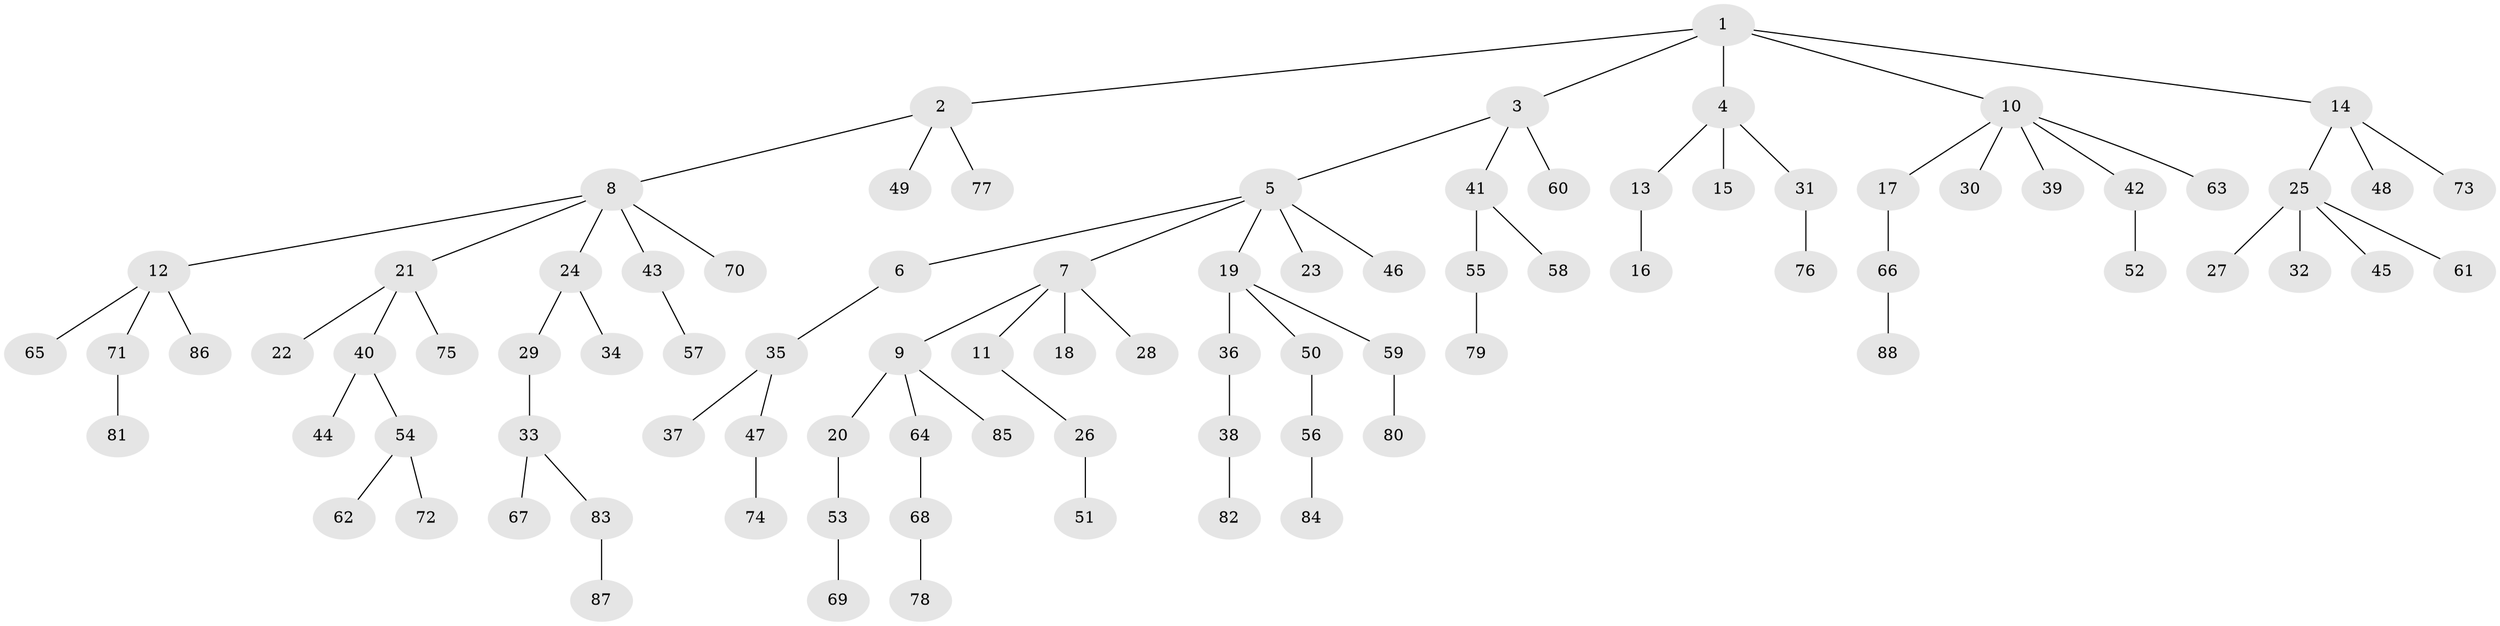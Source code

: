 // coarse degree distribution, {5: 0.07407407407407407, 3: 0.12962962962962962, 1: 0.5, 2: 0.24074074074074073, 4: 0.05555555555555555}
// Generated by graph-tools (version 1.1) at 2025/37/03/04/25 23:37:17]
// undirected, 88 vertices, 87 edges
graph export_dot {
  node [color=gray90,style=filled];
  1;
  2;
  3;
  4;
  5;
  6;
  7;
  8;
  9;
  10;
  11;
  12;
  13;
  14;
  15;
  16;
  17;
  18;
  19;
  20;
  21;
  22;
  23;
  24;
  25;
  26;
  27;
  28;
  29;
  30;
  31;
  32;
  33;
  34;
  35;
  36;
  37;
  38;
  39;
  40;
  41;
  42;
  43;
  44;
  45;
  46;
  47;
  48;
  49;
  50;
  51;
  52;
  53;
  54;
  55;
  56;
  57;
  58;
  59;
  60;
  61;
  62;
  63;
  64;
  65;
  66;
  67;
  68;
  69;
  70;
  71;
  72;
  73;
  74;
  75;
  76;
  77;
  78;
  79;
  80;
  81;
  82;
  83;
  84;
  85;
  86;
  87;
  88;
  1 -- 2;
  1 -- 3;
  1 -- 4;
  1 -- 10;
  1 -- 14;
  2 -- 8;
  2 -- 49;
  2 -- 77;
  3 -- 5;
  3 -- 41;
  3 -- 60;
  4 -- 13;
  4 -- 15;
  4 -- 31;
  5 -- 6;
  5 -- 7;
  5 -- 19;
  5 -- 23;
  5 -- 46;
  6 -- 35;
  7 -- 9;
  7 -- 11;
  7 -- 18;
  7 -- 28;
  8 -- 12;
  8 -- 21;
  8 -- 24;
  8 -- 43;
  8 -- 70;
  9 -- 20;
  9 -- 64;
  9 -- 85;
  10 -- 17;
  10 -- 30;
  10 -- 39;
  10 -- 42;
  10 -- 63;
  11 -- 26;
  12 -- 65;
  12 -- 71;
  12 -- 86;
  13 -- 16;
  14 -- 25;
  14 -- 48;
  14 -- 73;
  17 -- 66;
  19 -- 36;
  19 -- 50;
  19 -- 59;
  20 -- 53;
  21 -- 22;
  21 -- 40;
  21 -- 75;
  24 -- 29;
  24 -- 34;
  25 -- 27;
  25 -- 32;
  25 -- 45;
  25 -- 61;
  26 -- 51;
  29 -- 33;
  31 -- 76;
  33 -- 67;
  33 -- 83;
  35 -- 37;
  35 -- 47;
  36 -- 38;
  38 -- 82;
  40 -- 44;
  40 -- 54;
  41 -- 55;
  41 -- 58;
  42 -- 52;
  43 -- 57;
  47 -- 74;
  50 -- 56;
  53 -- 69;
  54 -- 62;
  54 -- 72;
  55 -- 79;
  56 -- 84;
  59 -- 80;
  64 -- 68;
  66 -- 88;
  68 -- 78;
  71 -- 81;
  83 -- 87;
}
